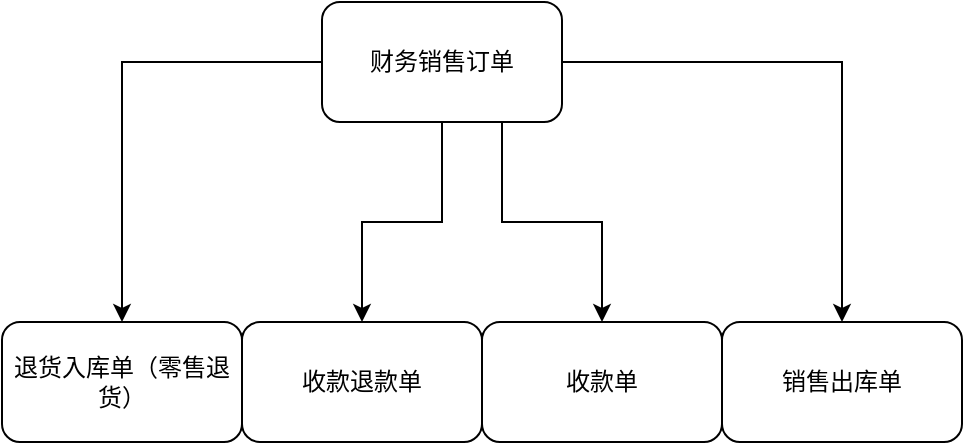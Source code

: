 <mxfile version="20.8.23" type="github">
  <diagram name="第 1 页" id="2Y6dMtnJxXGBscocuoJI">
    <mxGraphModel dx="1159" dy="574" grid="1" gridSize="10" guides="1" tooltips="1" connect="1" arrows="1" fold="1" page="1" pageScale="1" pageWidth="827" pageHeight="1169" math="0" shadow="0">
      <root>
        <mxCell id="0" />
        <mxCell id="1" parent="0" />
        <mxCell id="lluqx_O-5QVHIMEDoMb_-3" style="edgeStyle=orthogonalEdgeStyle;rounded=0;orthogonalLoop=1;jettySize=auto;html=1;" edge="1" parent="1" source="lluqx_O-5QVHIMEDoMb_-1" target="lluqx_O-5QVHIMEDoMb_-2">
          <mxGeometry relative="1" as="geometry" />
        </mxCell>
        <mxCell id="lluqx_O-5QVHIMEDoMb_-10" value="" style="edgeStyle=orthogonalEdgeStyle;rounded=0;orthogonalLoop=1;jettySize=auto;html=1;exitX=0.75;exitY=1;exitDx=0;exitDy=0;" edge="1" parent="1" source="lluqx_O-5QVHIMEDoMb_-1" target="lluqx_O-5QVHIMEDoMb_-7">
          <mxGeometry relative="1" as="geometry" />
        </mxCell>
        <mxCell id="lluqx_O-5QVHIMEDoMb_-14" style="edgeStyle=orthogonalEdgeStyle;rounded=0;orthogonalLoop=1;jettySize=auto;html=1;" edge="1" parent="1" source="lluqx_O-5QVHIMEDoMb_-1" target="lluqx_O-5QVHIMEDoMb_-13">
          <mxGeometry relative="1" as="geometry" />
        </mxCell>
        <mxCell id="lluqx_O-5QVHIMEDoMb_-17" value="" style="edgeStyle=orthogonalEdgeStyle;rounded=0;orthogonalLoop=1;jettySize=auto;html=1;" edge="1" parent="1" source="lluqx_O-5QVHIMEDoMb_-1" target="lluqx_O-5QVHIMEDoMb_-16">
          <mxGeometry relative="1" as="geometry" />
        </mxCell>
        <mxCell id="lluqx_O-5QVHIMEDoMb_-1" value="财务销售订单" style="rounded=1;whiteSpace=wrap;html=1;" vertex="1" parent="1">
          <mxGeometry x="360" y="40" width="120" height="60" as="geometry" />
        </mxCell>
        <mxCell id="lluqx_O-5QVHIMEDoMb_-2" value="销售出库单" style="rounded=1;whiteSpace=wrap;html=1;" vertex="1" parent="1">
          <mxGeometry x="560" y="200" width="120" height="60" as="geometry" />
        </mxCell>
        <mxCell id="lluqx_O-5QVHIMEDoMb_-7" value="收款单" style="whiteSpace=wrap;html=1;rounded=1;" vertex="1" parent="1">
          <mxGeometry x="440" y="200" width="120" height="60" as="geometry" />
        </mxCell>
        <mxCell id="lluqx_O-5QVHIMEDoMb_-13" value="收款退款单" style="rounded=1;whiteSpace=wrap;html=1;" vertex="1" parent="1">
          <mxGeometry x="320" y="200" width="120" height="60" as="geometry" />
        </mxCell>
        <mxCell id="lluqx_O-5QVHIMEDoMb_-16" value="退货入库单（零售退货）" style="whiteSpace=wrap;html=1;rounded=1;" vertex="1" parent="1">
          <mxGeometry x="200" y="200" width="120" height="60" as="geometry" />
        </mxCell>
      </root>
    </mxGraphModel>
  </diagram>
</mxfile>
